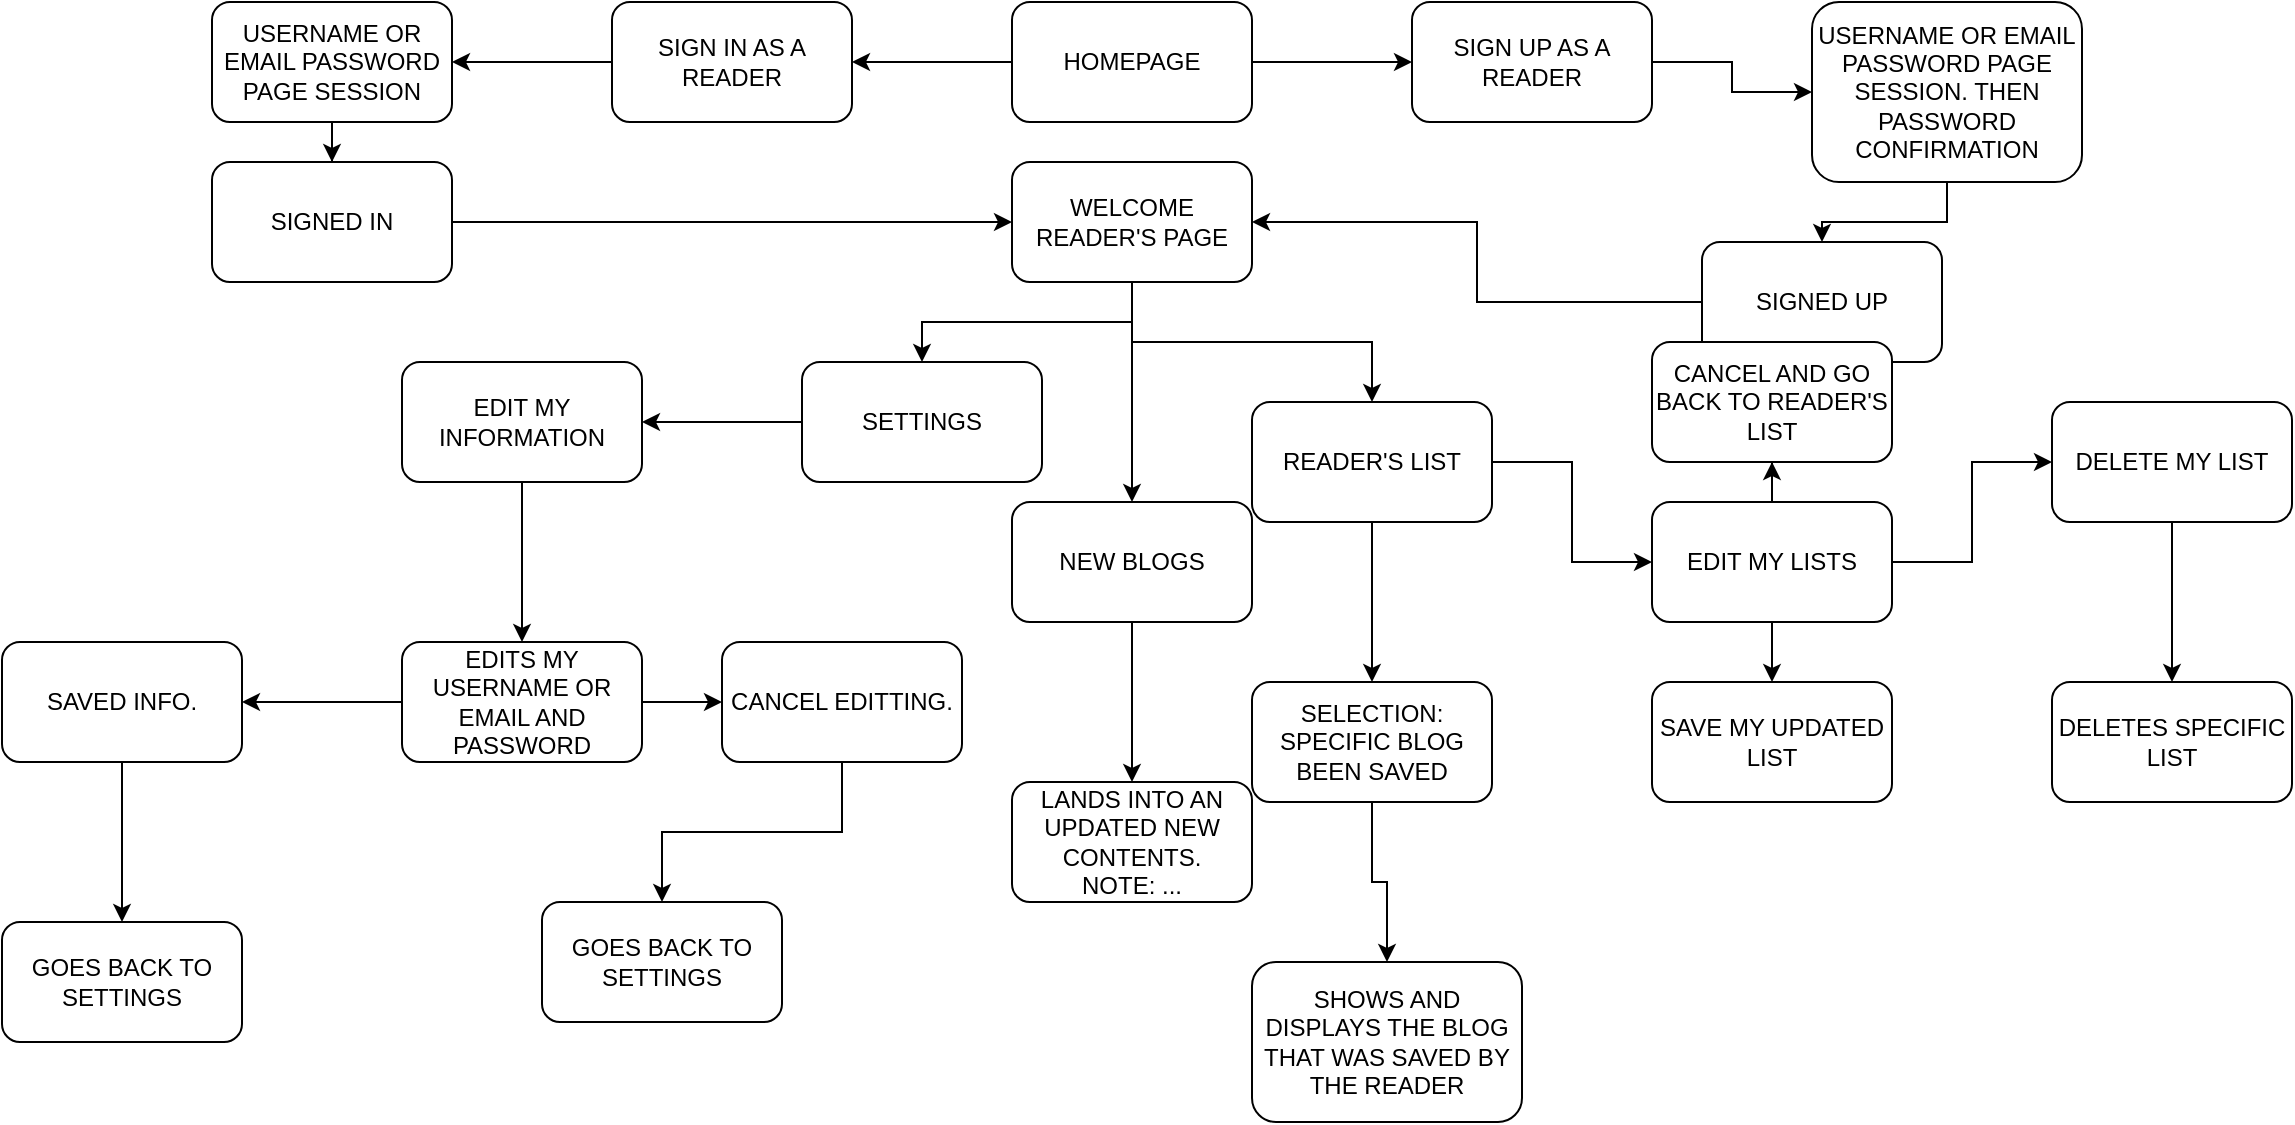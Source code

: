 <mxfile version="20.4.0" type="github">
  <diagram id="EicGFb4KAESqeZtpZ3XT" name="Page-1">
    <mxGraphModel dx="1232" dy="671" grid="1" gridSize="10" guides="1" tooltips="1" connect="1" arrows="1" fold="1" page="1" pageScale="1" pageWidth="1169" pageHeight="827" math="0" shadow="0">
      <root>
        <mxCell id="0" />
        <mxCell id="1" parent="0" />
        <mxCell id="PIv2RCCWQ4Ejc4NlJwiz-3" value="" style="edgeStyle=orthogonalEdgeStyle;rounded=0;orthogonalLoop=1;jettySize=auto;html=1;" edge="1" parent="1" source="PIv2RCCWQ4Ejc4NlJwiz-1" target="PIv2RCCWQ4Ejc4NlJwiz-2">
          <mxGeometry relative="1" as="geometry" />
        </mxCell>
        <mxCell id="PIv2RCCWQ4Ejc4NlJwiz-5" value="" style="edgeStyle=orthogonalEdgeStyle;rounded=0;orthogonalLoop=1;jettySize=auto;html=1;" edge="1" parent="1" source="PIv2RCCWQ4Ejc4NlJwiz-1" target="PIv2RCCWQ4Ejc4NlJwiz-4">
          <mxGeometry relative="1" as="geometry" />
        </mxCell>
        <mxCell id="PIv2RCCWQ4Ejc4NlJwiz-1" value="HOMEPAGE" style="rounded=1;whiteSpace=wrap;html=1;" vertex="1" parent="1">
          <mxGeometry x="525" width="120" height="60" as="geometry" />
        </mxCell>
        <mxCell id="PIv2RCCWQ4Ejc4NlJwiz-7" value="" style="edgeStyle=orthogonalEdgeStyle;rounded=0;orthogonalLoop=1;jettySize=auto;html=1;" edge="1" parent="1" source="PIv2RCCWQ4Ejc4NlJwiz-2" target="PIv2RCCWQ4Ejc4NlJwiz-6">
          <mxGeometry relative="1" as="geometry" />
        </mxCell>
        <mxCell id="PIv2RCCWQ4Ejc4NlJwiz-2" value="SIGN IN AS A READER" style="whiteSpace=wrap;html=1;rounded=1;" vertex="1" parent="1">
          <mxGeometry x="325" width="120" height="60" as="geometry" />
        </mxCell>
        <mxCell id="PIv2RCCWQ4Ejc4NlJwiz-15" value="" style="edgeStyle=orthogonalEdgeStyle;rounded=0;orthogonalLoop=1;jettySize=auto;html=1;" edge="1" parent="1" source="PIv2RCCWQ4Ejc4NlJwiz-4" target="PIv2RCCWQ4Ejc4NlJwiz-14">
          <mxGeometry relative="1" as="geometry" />
        </mxCell>
        <mxCell id="PIv2RCCWQ4Ejc4NlJwiz-4" value="SIGN UP AS A READER" style="whiteSpace=wrap;html=1;rounded=1;" vertex="1" parent="1">
          <mxGeometry x="725" width="120" height="60" as="geometry" />
        </mxCell>
        <mxCell id="PIv2RCCWQ4Ejc4NlJwiz-9" value="" style="edgeStyle=orthogonalEdgeStyle;rounded=0;orthogonalLoop=1;jettySize=auto;html=1;" edge="1" parent="1" source="PIv2RCCWQ4Ejc4NlJwiz-6" target="PIv2RCCWQ4Ejc4NlJwiz-8">
          <mxGeometry relative="1" as="geometry" />
        </mxCell>
        <mxCell id="PIv2RCCWQ4Ejc4NlJwiz-6" value="USERNAME OR EMAIL PASSWORD PAGE SESSION" style="whiteSpace=wrap;html=1;rounded=1;" vertex="1" parent="1">
          <mxGeometry x="125" width="120" height="60" as="geometry" />
        </mxCell>
        <mxCell id="PIv2RCCWQ4Ejc4NlJwiz-11" value="" style="edgeStyle=orthogonalEdgeStyle;rounded=0;orthogonalLoop=1;jettySize=auto;html=1;" edge="1" parent="1" source="PIv2RCCWQ4Ejc4NlJwiz-8" target="PIv2RCCWQ4Ejc4NlJwiz-10">
          <mxGeometry relative="1" as="geometry" />
        </mxCell>
        <mxCell id="PIv2RCCWQ4Ejc4NlJwiz-8" value="SIGNED IN" style="whiteSpace=wrap;html=1;rounded=1;" vertex="1" parent="1">
          <mxGeometry x="125" y="80" width="120" height="60" as="geometry" />
        </mxCell>
        <mxCell id="PIv2RCCWQ4Ejc4NlJwiz-25" value="" style="edgeStyle=orthogonalEdgeStyle;rounded=0;orthogonalLoop=1;jettySize=auto;html=1;" edge="1" parent="1" source="PIv2RCCWQ4Ejc4NlJwiz-10" target="PIv2RCCWQ4Ejc4NlJwiz-24">
          <mxGeometry relative="1" as="geometry" />
        </mxCell>
        <mxCell id="PIv2RCCWQ4Ejc4NlJwiz-27" value="" style="edgeStyle=orthogonalEdgeStyle;rounded=0;orthogonalLoop=1;jettySize=auto;html=1;" edge="1" parent="1" source="PIv2RCCWQ4Ejc4NlJwiz-10" target="PIv2RCCWQ4Ejc4NlJwiz-26">
          <mxGeometry relative="1" as="geometry" />
        </mxCell>
        <mxCell id="PIv2RCCWQ4Ejc4NlJwiz-29" value="" style="edgeStyle=orthogonalEdgeStyle;rounded=0;orthogonalLoop=1;jettySize=auto;html=1;" edge="1" parent="1" source="PIv2RCCWQ4Ejc4NlJwiz-10" target="PIv2RCCWQ4Ejc4NlJwiz-28">
          <mxGeometry relative="1" as="geometry" />
        </mxCell>
        <mxCell id="PIv2RCCWQ4Ejc4NlJwiz-10" value="WELCOME READER&#39;S PAGE" style="whiteSpace=wrap;html=1;rounded=1;" vertex="1" parent="1">
          <mxGeometry x="525" y="80" width="120" height="60" as="geometry" />
        </mxCell>
        <mxCell id="PIv2RCCWQ4Ejc4NlJwiz-17" value="" style="edgeStyle=orthogonalEdgeStyle;rounded=0;orthogonalLoop=1;jettySize=auto;html=1;" edge="1" parent="1" source="PIv2RCCWQ4Ejc4NlJwiz-14" target="PIv2RCCWQ4Ejc4NlJwiz-16">
          <mxGeometry relative="1" as="geometry" />
        </mxCell>
        <mxCell id="PIv2RCCWQ4Ejc4NlJwiz-14" value="USERNAME OR EMAIL PASSWORD PAGE SESSION. THEN PASSWORD CONFIRMATION" style="whiteSpace=wrap;html=1;rounded=1;" vertex="1" parent="1">
          <mxGeometry x="925" width="135" height="90" as="geometry" />
        </mxCell>
        <mxCell id="PIv2RCCWQ4Ejc4NlJwiz-19" value="" style="edgeStyle=orthogonalEdgeStyle;rounded=0;orthogonalLoop=1;jettySize=auto;html=1;entryX=1;entryY=0.5;entryDx=0;entryDy=0;" edge="1" parent="1" source="PIv2RCCWQ4Ejc4NlJwiz-16" target="PIv2RCCWQ4Ejc4NlJwiz-10">
          <mxGeometry relative="1" as="geometry">
            <mxPoint x="852.5" y="215" as="targetPoint" />
          </mxGeometry>
        </mxCell>
        <mxCell id="PIv2RCCWQ4Ejc4NlJwiz-16" value="SIGNED UP" style="whiteSpace=wrap;html=1;rounded=1;" vertex="1" parent="1">
          <mxGeometry x="870" y="120" width="120" height="60" as="geometry" />
        </mxCell>
        <mxCell id="PIv2RCCWQ4Ejc4NlJwiz-31" value="" style="edgeStyle=orthogonalEdgeStyle;rounded=0;orthogonalLoop=1;jettySize=auto;html=1;" edge="1" parent="1" source="PIv2RCCWQ4Ejc4NlJwiz-24" target="PIv2RCCWQ4Ejc4NlJwiz-30">
          <mxGeometry relative="1" as="geometry" />
        </mxCell>
        <mxCell id="PIv2RCCWQ4Ejc4NlJwiz-24" value="SETTINGS" style="whiteSpace=wrap;html=1;rounded=1;" vertex="1" parent="1">
          <mxGeometry x="420" y="180" width="120" height="60" as="geometry" />
        </mxCell>
        <mxCell id="PIv2RCCWQ4Ejc4NlJwiz-43" value="" style="edgeStyle=orthogonalEdgeStyle;rounded=0;orthogonalLoop=1;jettySize=auto;html=1;" edge="1" parent="1" source="PIv2RCCWQ4Ejc4NlJwiz-26" target="PIv2RCCWQ4Ejc4NlJwiz-42">
          <mxGeometry relative="1" as="geometry" />
        </mxCell>
        <mxCell id="PIv2RCCWQ4Ejc4NlJwiz-26" value="NEW BLOGS" style="whiteSpace=wrap;html=1;rounded=1;" vertex="1" parent="1">
          <mxGeometry x="525" y="250" width="120" height="60" as="geometry" />
        </mxCell>
        <mxCell id="PIv2RCCWQ4Ejc4NlJwiz-45" value="" style="edgeStyle=orthogonalEdgeStyle;rounded=0;orthogonalLoop=1;jettySize=auto;html=1;" edge="1" parent="1" source="PIv2RCCWQ4Ejc4NlJwiz-28" target="PIv2RCCWQ4Ejc4NlJwiz-44">
          <mxGeometry relative="1" as="geometry" />
        </mxCell>
        <mxCell id="PIv2RCCWQ4Ejc4NlJwiz-47" value="" style="edgeStyle=orthogonalEdgeStyle;rounded=0;orthogonalLoop=1;jettySize=auto;html=1;" edge="1" parent="1" source="PIv2RCCWQ4Ejc4NlJwiz-28" target="PIv2RCCWQ4Ejc4NlJwiz-46">
          <mxGeometry relative="1" as="geometry" />
        </mxCell>
        <mxCell id="PIv2RCCWQ4Ejc4NlJwiz-28" value="READER&#39;S LIST" style="whiteSpace=wrap;html=1;rounded=1;" vertex="1" parent="1">
          <mxGeometry x="645" y="200" width="120" height="60" as="geometry" />
        </mxCell>
        <mxCell id="PIv2RCCWQ4Ejc4NlJwiz-33" value="" style="edgeStyle=orthogonalEdgeStyle;rounded=0;orthogonalLoop=1;jettySize=auto;html=1;" edge="1" parent="1" source="PIv2RCCWQ4Ejc4NlJwiz-30" target="PIv2RCCWQ4Ejc4NlJwiz-32">
          <mxGeometry relative="1" as="geometry" />
        </mxCell>
        <mxCell id="PIv2RCCWQ4Ejc4NlJwiz-30" value="EDIT MY INFORMATION" style="whiteSpace=wrap;html=1;rounded=1;" vertex="1" parent="1">
          <mxGeometry x="220" y="180" width="120" height="60" as="geometry" />
        </mxCell>
        <mxCell id="PIv2RCCWQ4Ejc4NlJwiz-35" value="" style="edgeStyle=orthogonalEdgeStyle;rounded=0;orthogonalLoop=1;jettySize=auto;html=1;" edge="1" parent="1" source="PIv2RCCWQ4Ejc4NlJwiz-32" target="PIv2RCCWQ4Ejc4NlJwiz-34">
          <mxGeometry relative="1" as="geometry" />
        </mxCell>
        <mxCell id="PIv2RCCWQ4Ejc4NlJwiz-37" value="" style="edgeStyle=orthogonalEdgeStyle;rounded=0;orthogonalLoop=1;jettySize=auto;html=1;" edge="1" parent="1" source="PIv2RCCWQ4Ejc4NlJwiz-32" target="PIv2RCCWQ4Ejc4NlJwiz-36">
          <mxGeometry relative="1" as="geometry" />
        </mxCell>
        <mxCell id="PIv2RCCWQ4Ejc4NlJwiz-32" value="EDITS MY USERNAME OR EMAIL AND PASSWORD" style="whiteSpace=wrap;html=1;rounded=1;" vertex="1" parent="1">
          <mxGeometry x="220" y="320" width="120" height="60" as="geometry" />
        </mxCell>
        <mxCell id="PIv2RCCWQ4Ejc4NlJwiz-39" value="" style="edgeStyle=orthogonalEdgeStyle;rounded=0;orthogonalLoop=1;jettySize=auto;html=1;" edge="1" parent="1" source="PIv2RCCWQ4Ejc4NlJwiz-34" target="PIv2RCCWQ4Ejc4NlJwiz-38">
          <mxGeometry relative="1" as="geometry" />
        </mxCell>
        <mxCell id="PIv2RCCWQ4Ejc4NlJwiz-34" value="SAVED INFO." style="whiteSpace=wrap;html=1;rounded=1;" vertex="1" parent="1">
          <mxGeometry x="20" y="320" width="120" height="60" as="geometry" />
        </mxCell>
        <mxCell id="PIv2RCCWQ4Ejc4NlJwiz-41" value="" style="edgeStyle=orthogonalEdgeStyle;rounded=0;orthogonalLoop=1;jettySize=auto;html=1;" edge="1" parent="1" source="PIv2RCCWQ4Ejc4NlJwiz-36" target="PIv2RCCWQ4Ejc4NlJwiz-40">
          <mxGeometry relative="1" as="geometry" />
        </mxCell>
        <mxCell id="PIv2RCCWQ4Ejc4NlJwiz-36" value="CANCEL EDITTING." style="whiteSpace=wrap;html=1;rounded=1;" vertex="1" parent="1">
          <mxGeometry x="380" y="320" width="120" height="60" as="geometry" />
        </mxCell>
        <mxCell id="PIv2RCCWQ4Ejc4NlJwiz-38" value="GOES BACK TO SETTINGS" style="whiteSpace=wrap;html=1;rounded=1;" vertex="1" parent="1">
          <mxGeometry x="20" y="460" width="120" height="60" as="geometry" />
        </mxCell>
        <mxCell id="PIv2RCCWQ4Ejc4NlJwiz-40" value="GOES BACK TO SETTINGS" style="whiteSpace=wrap;html=1;rounded=1;" vertex="1" parent="1">
          <mxGeometry x="290" y="450" width="120" height="60" as="geometry" />
        </mxCell>
        <mxCell id="PIv2RCCWQ4Ejc4NlJwiz-42" value="LANDS INTO AN UPDATED NEW CONTENTS.&lt;br&gt;NOTE: ..." style="whiteSpace=wrap;html=1;rounded=1;" vertex="1" parent="1">
          <mxGeometry x="525" y="390" width="120" height="60" as="geometry" />
        </mxCell>
        <mxCell id="PIv2RCCWQ4Ejc4NlJwiz-49" value="" style="edgeStyle=orthogonalEdgeStyle;rounded=0;orthogonalLoop=1;jettySize=auto;html=1;" edge="1" parent="1" source="PIv2RCCWQ4Ejc4NlJwiz-44" target="PIv2RCCWQ4Ejc4NlJwiz-48">
          <mxGeometry relative="1" as="geometry" />
        </mxCell>
        <mxCell id="PIv2RCCWQ4Ejc4NlJwiz-51" value="" style="edgeStyle=orthogonalEdgeStyle;rounded=0;orthogonalLoop=1;jettySize=auto;html=1;" edge="1" parent="1" source="PIv2RCCWQ4Ejc4NlJwiz-44" target="PIv2RCCWQ4Ejc4NlJwiz-50">
          <mxGeometry relative="1" as="geometry" />
        </mxCell>
        <mxCell id="PIv2RCCWQ4Ejc4NlJwiz-53" value="" style="edgeStyle=orthogonalEdgeStyle;rounded=0;orthogonalLoop=1;jettySize=auto;html=1;" edge="1" parent="1" source="PIv2RCCWQ4Ejc4NlJwiz-44" target="PIv2RCCWQ4Ejc4NlJwiz-52">
          <mxGeometry relative="1" as="geometry" />
        </mxCell>
        <mxCell id="PIv2RCCWQ4Ejc4NlJwiz-44" value="EDIT MY LISTS" style="whiteSpace=wrap;html=1;rounded=1;" vertex="1" parent="1">
          <mxGeometry x="845" y="250" width="120" height="60" as="geometry" />
        </mxCell>
        <mxCell id="PIv2RCCWQ4Ejc4NlJwiz-57" value="" style="edgeStyle=orthogonalEdgeStyle;rounded=0;orthogonalLoop=1;jettySize=auto;html=1;" edge="1" parent="1" source="PIv2RCCWQ4Ejc4NlJwiz-46" target="PIv2RCCWQ4Ejc4NlJwiz-56">
          <mxGeometry relative="1" as="geometry" />
        </mxCell>
        <mxCell id="PIv2RCCWQ4Ejc4NlJwiz-46" value="SELECTION: SPECIFIC BLOG BEEN SAVED" style="whiteSpace=wrap;html=1;rounded=1;" vertex="1" parent="1">
          <mxGeometry x="645" y="340" width="120" height="60" as="geometry" />
        </mxCell>
        <mxCell id="PIv2RCCWQ4Ejc4NlJwiz-55" value="" style="edgeStyle=orthogonalEdgeStyle;rounded=0;orthogonalLoop=1;jettySize=auto;html=1;" edge="1" parent="1" source="PIv2RCCWQ4Ejc4NlJwiz-48" target="PIv2RCCWQ4Ejc4NlJwiz-54">
          <mxGeometry relative="1" as="geometry" />
        </mxCell>
        <mxCell id="PIv2RCCWQ4Ejc4NlJwiz-48" value="DELETE MY LIST" style="whiteSpace=wrap;html=1;rounded=1;" vertex="1" parent="1">
          <mxGeometry x="1045" y="200" width="120" height="60" as="geometry" />
        </mxCell>
        <mxCell id="PIv2RCCWQ4Ejc4NlJwiz-50" value="SAVE MY UPDATED LIST" style="whiteSpace=wrap;html=1;rounded=1;" vertex="1" parent="1">
          <mxGeometry x="845" y="340" width="120" height="60" as="geometry" />
        </mxCell>
        <mxCell id="PIv2RCCWQ4Ejc4NlJwiz-52" value="CANCEL AND GO BACK TO READER&#39;S LIST" style="whiteSpace=wrap;html=1;rounded=1;" vertex="1" parent="1">
          <mxGeometry x="845" y="170" width="120" height="60" as="geometry" />
        </mxCell>
        <mxCell id="PIv2RCCWQ4Ejc4NlJwiz-54" value="DELETES SPECIFIC LIST" style="whiteSpace=wrap;html=1;rounded=1;" vertex="1" parent="1">
          <mxGeometry x="1045" y="340" width="120" height="60" as="geometry" />
        </mxCell>
        <mxCell id="PIv2RCCWQ4Ejc4NlJwiz-56" value="SHOWS AND DISPLAYS THE BLOG THAT WAS SAVED BY THE READER" style="whiteSpace=wrap;html=1;rounded=1;" vertex="1" parent="1">
          <mxGeometry x="645" y="480" width="135" height="80" as="geometry" />
        </mxCell>
      </root>
    </mxGraphModel>
  </diagram>
</mxfile>
